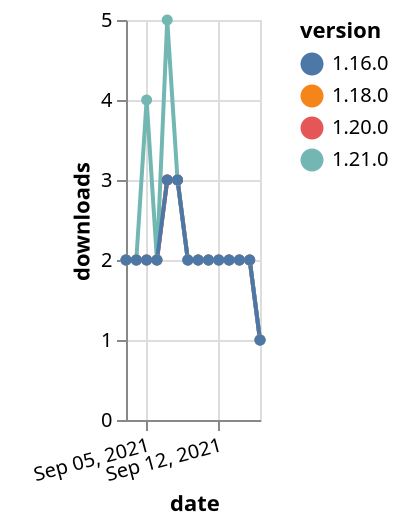 {"$schema": "https://vega.github.io/schema/vega-lite/v5.json", "description": "A simple bar chart with embedded data.", "data": {"values": [{"date": "2021-09-03", "total": 1692, "delta": 2, "version": "1.18.0"}, {"date": "2021-09-04", "total": 1694, "delta": 2, "version": "1.18.0"}, {"date": "2021-09-05", "total": 1696, "delta": 2, "version": "1.18.0"}, {"date": "2021-09-06", "total": 1698, "delta": 2, "version": "1.18.0"}, {"date": "2021-09-07", "total": 1701, "delta": 3, "version": "1.18.0"}, {"date": "2021-09-08", "total": 1704, "delta": 3, "version": "1.18.0"}, {"date": "2021-09-09", "total": 1706, "delta": 2, "version": "1.18.0"}, {"date": "2021-09-10", "total": 1708, "delta": 2, "version": "1.18.0"}, {"date": "2021-09-11", "total": 1710, "delta": 2, "version": "1.18.0"}, {"date": "2021-09-12", "total": 1712, "delta": 2, "version": "1.18.0"}, {"date": "2021-09-13", "total": 1714, "delta": 2, "version": "1.18.0"}, {"date": "2021-09-14", "total": 1716, "delta": 2, "version": "1.18.0"}, {"date": "2021-09-15", "total": 1718, "delta": 2, "version": "1.18.0"}, {"date": "2021-09-16", "total": 1719, "delta": 1, "version": "1.18.0"}, {"date": "2021-09-03", "total": 1484, "delta": 2, "version": "1.20.0"}, {"date": "2021-09-04", "total": 1486, "delta": 2, "version": "1.20.0"}, {"date": "2021-09-05", "total": 1488, "delta": 2, "version": "1.20.0"}, {"date": "2021-09-06", "total": 1490, "delta": 2, "version": "1.20.0"}, {"date": "2021-09-07", "total": 1493, "delta": 3, "version": "1.20.0"}, {"date": "2021-09-08", "total": 1496, "delta": 3, "version": "1.20.0"}, {"date": "2021-09-09", "total": 1498, "delta": 2, "version": "1.20.0"}, {"date": "2021-09-10", "total": 1500, "delta": 2, "version": "1.20.0"}, {"date": "2021-09-11", "total": 1502, "delta": 2, "version": "1.20.0"}, {"date": "2021-09-12", "total": 1504, "delta": 2, "version": "1.20.0"}, {"date": "2021-09-13", "total": 1506, "delta": 2, "version": "1.20.0"}, {"date": "2021-09-14", "total": 1508, "delta": 2, "version": "1.20.0"}, {"date": "2021-09-15", "total": 1510, "delta": 2, "version": "1.20.0"}, {"date": "2021-09-16", "total": 1511, "delta": 1, "version": "1.20.0"}, {"date": "2021-09-03", "total": 1036, "delta": 2, "version": "1.21.0"}, {"date": "2021-09-04", "total": 1038, "delta": 2, "version": "1.21.0"}, {"date": "2021-09-05", "total": 1042, "delta": 4, "version": "1.21.0"}, {"date": "2021-09-06", "total": 1044, "delta": 2, "version": "1.21.0"}, {"date": "2021-09-07", "total": 1049, "delta": 5, "version": "1.21.0"}, {"date": "2021-09-08", "total": 1052, "delta": 3, "version": "1.21.0"}, {"date": "2021-09-09", "total": 1054, "delta": 2, "version": "1.21.0"}, {"date": "2021-09-10", "total": 1056, "delta": 2, "version": "1.21.0"}, {"date": "2021-09-11", "total": 1058, "delta": 2, "version": "1.21.0"}, {"date": "2021-09-12", "total": 1060, "delta": 2, "version": "1.21.0"}, {"date": "2021-09-13", "total": 1062, "delta": 2, "version": "1.21.0"}, {"date": "2021-09-14", "total": 1064, "delta": 2, "version": "1.21.0"}, {"date": "2021-09-15", "total": 1066, "delta": 2, "version": "1.21.0"}, {"date": "2021-09-16", "total": 1067, "delta": 1, "version": "1.21.0"}, {"date": "2021-09-03", "total": 2108, "delta": 2, "version": "1.16.0"}, {"date": "2021-09-04", "total": 2110, "delta": 2, "version": "1.16.0"}, {"date": "2021-09-05", "total": 2112, "delta": 2, "version": "1.16.0"}, {"date": "2021-09-06", "total": 2114, "delta": 2, "version": "1.16.0"}, {"date": "2021-09-07", "total": 2117, "delta": 3, "version": "1.16.0"}, {"date": "2021-09-08", "total": 2120, "delta": 3, "version": "1.16.0"}, {"date": "2021-09-09", "total": 2122, "delta": 2, "version": "1.16.0"}, {"date": "2021-09-10", "total": 2124, "delta": 2, "version": "1.16.0"}, {"date": "2021-09-11", "total": 2126, "delta": 2, "version": "1.16.0"}, {"date": "2021-09-12", "total": 2128, "delta": 2, "version": "1.16.0"}, {"date": "2021-09-13", "total": 2130, "delta": 2, "version": "1.16.0"}, {"date": "2021-09-14", "total": 2132, "delta": 2, "version": "1.16.0"}, {"date": "2021-09-15", "total": 2134, "delta": 2, "version": "1.16.0"}, {"date": "2021-09-16", "total": 2135, "delta": 1, "version": "1.16.0"}]}, "width": "container", "mark": {"type": "line", "point": {"filled": true}}, "encoding": {"x": {"field": "date", "type": "temporal", "timeUnit": "yearmonthdate", "title": "date", "axis": {"labelAngle": -15}}, "y": {"field": "delta", "type": "quantitative", "title": "downloads"}, "color": {"field": "version", "type": "nominal"}, "tooltip": {"field": "delta"}}}
